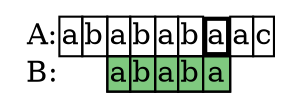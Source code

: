 graph g{
    node[shape=plaintext fillcolor=white colorscheme=accent8 ];
    a[
        label=< <TABLE CELLBORDER="1" BORDER="0" CELLSPACING="0" CELLPADDING="0">
            <tr>
                <td border="0">A:</td>
                <td >a</td>;
<td >b</td>;
<td >a</td>;
<td >b</td>;
<td >a</td>;
<td >b</td>;
<td border="2">a</td>;
<td >a</td>;
<td >c</td>;
            </tr>
            <tr>
                <td border="0">B:</td>
                <td border="0"></td>;<td border="0"></td>;
<td bgcolor="1">a</td>;
<td bgcolor="1">b</td>;
<td bgcolor="1">a</td>;
<td bgcolor="1">b</td>;
<td bgcolor="1">a</td>;
            </tr>
        </TABLE> >
    ]
}